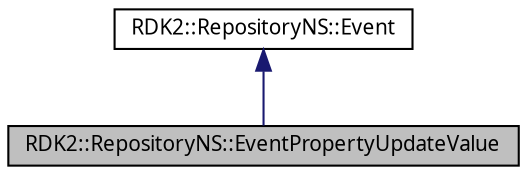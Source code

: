 digraph G
{
  edge [fontname="FreeSans.ttf",fontsize=10,labelfontname="FreeSans.ttf",labelfontsize=10];
  node [fontname="FreeSans.ttf",fontsize=10,shape=record];
  Node1 [label="RDK2::RepositoryNS::EventPropertyUpdateValue",height=0.2,width=0.4,color="black", fillcolor="grey75", style="filled" fontcolor="black"];
  Node2 -> Node1 [dir=back,color="midnightblue",fontsize=10,style="solid",fontname="FreeSans.ttf"];
  Node2 [label="RDK2::RepositoryNS::Event",height=0.2,width=0.4,color="black", fillcolor="white", style="filled",URL="$struct_r_d_k2_1_1_repository_n_s_1_1_event.html"];
}
